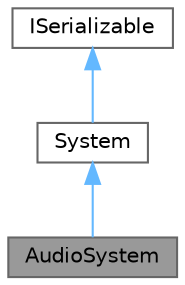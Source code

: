 digraph "AudioSystem"
{
 // LATEX_PDF_SIZE
  bgcolor="transparent";
  edge [fontname=Helvetica,fontsize=10,labelfontname=Helvetica,labelfontsize=10];
  node [fontname=Helvetica,fontsize=10,shape=box,height=0.2,width=0.4];
  Node1 [id="Node000001",label="AudioSystem",height=0.2,width=0.4,color="gray40", fillcolor="grey60", style="filled", fontcolor="black",tooltip="Example System meant to be copy-pasted when creating new Systems."];
  Node2 -> Node1 [id="edge1_Node000001_Node000002",dir="back",color="steelblue1",style="solid",tooltip=" "];
  Node2 [id="Node000002",label="System",height=0.2,width=0.4,color="gray40", fillcolor="white", style="filled",URL="$dd/d2d/classSystem.html",tooltip="Base class for all Systems."];
  Node3 -> Node2 [id="edge2_Node000002_Node000003",dir="back",color="steelblue1",style="solid",tooltip=" "];
  Node3 [id="Node000003",label="ISerializable",height=0.2,width=0.4,color="gray40", fillcolor="white", style="filled",URL="$db/df8/classISerializable.html",tooltip="interface for all serializable objects"];
}
